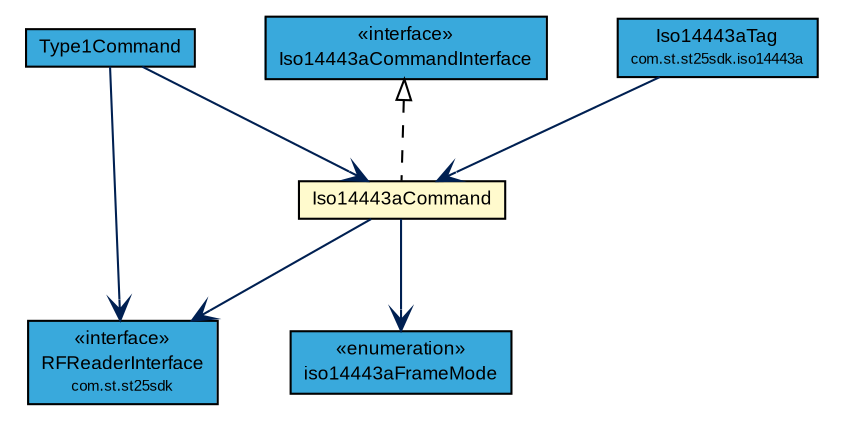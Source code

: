 #!/usr/local/bin/dot
#
# Class diagram 
# Generated by UMLGraph version R5_7_2-3-gee82a7 (http://www.umlgraph.org/)
#

digraph G {
	edge [fontname="arial",fontsize=10,labelfontname="arial",labelfontsize=10];
	node [fontname="arial",fontsize=10,shape=plaintext];
	nodesep=0.25;
	ranksep=0.5;
	// com.st.st25sdk.RFReaderInterface
	c11262 [label=<<table title="com.st.st25sdk.RFReaderInterface" border="0" cellborder="1" cellspacing="0" cellpadding="2" port="p" bgcolor="#39a9dc" href="../RFReaderInterface.html">
		<tr><td><table border="0" cellspacing="0" cellpadding="1">
<tr><td align="center" balign="center"> &#171;interface&#187; </td></tr>
<tr><td align="center" balign="center"> RFReaderInterface </td></tr>
<tr><td align="center" balign="center"><font point-size="7.0"> com.st.st25sdk </font></td></tr>
		</table></td></tr>
		</table>>, URL="../RFReaderInterface.html", fontname="arial", fontcolor="black", fontsize=9.0];
	// com.st.st25sdk.command.Type1Command
	c11296 [label=<<table title="com.st.st25sdk.command.Type1Command" border="0" cellborder="1" cellspacing="0" cellpadding="2" port="p" bgcolor="#39a9dc" href="./Type1Command.html">
		<tr><td><table border="0" cellspacing="0" cellpadding="1">
<tr><td align="center" balign="center"> Type1Command </td></tr>
		</table></td></tr>
		</table>>, URL="./Type1Command.html", fontname="arial", fontcolor="black", fontsize=9.0];
	// com.st.st25sdk.command.Iso14443aCommandInterface
	c11320 [label=<<table title="com.st.st25sdk.command.Iso14443aCommandInterface" border="0" cellborder="1" cellspacing="0" cellpadding="2" port="p" bgcolor="#39a9dc" href="./Iso14443aCommandInterface.html">
		<tr><td><table border="0" cellspacing="0" cellpadding="1">
<tr><td align="center" balign="center"> &#171;interface&#187; </td></tr>
<tr><td align="center" balign="center"> Iso14443aCommandInterface </td></tr>
		</table></td></tr>
		</table>>, URL="./Iso14443aCommandInterface.html", fontname="arial", fontcolor="black", fontsize=9.0];
	// com.st.st25sdk.command.Iso14443aCommand
	c11321 [label=<<table title="com.st.st25sdk.command.Iso14443aCommand" border="0" cellborder="1" cellspacing="0" cellpadding="2" port="p" bgcolor="lemonChiffon" href="./Iso14443aCommand.html">
		<tr><td><table border="0" cellspacing="0" cellpadding="1">
<tr><td align="center" balign="center"> Iso14443aCommand </td></tr>
		</table></td></tr>
		</table>>, URL="./Iso14443aCommand.html", fontname="arial", fontcolor="black", fontsize=9.0];
	// com.st.st25sdk.command.Iso14443aCommand.iso14443aFrameMode
	c11322 [label=<<table title="com.st.st25sdk.command.Iso14443aCommand.iso14443aFrameMode" border="0" cellborder="1" cellspacing="0" cellpadding="2" port="p" bgcolor="#39a9dc" href="./Iso14443aCommand.iso14443aFrameMode.html">
		<tr><td><table border="0" cellspacing="0" cellpadding="1">
<tr><td align="center" balign="center"> &#171;enumeration&#187; </td></tr>
<tr><td align="center" balign="center"> iso14443aFrameMode </td></tr>
		</table></td></tr>
		</table>>, URL="./Iso14443aCommand.iso14443aFrameMode.html", fontname="arial", fontcolor="black", fontsize=9.0];
	// com.st.st25sdk.iso14443a.Iso14443aTag
	c11324 [label=<<table title="com.st.st25sdk.iso14443a.Iso14443aTag" border="0" cellborder="1" cellspacing="0" cellpadding="2" port="p" bgcolor="#39a9dc" href="../iso14443a/Iso14443aTag.html">
		<tr><td><table border="0" cellspacing="0" cellpadding="1">
<tr><td align="center" balign="center"> Iso14443aTag </td></tr>
<tr><td align="center" balign="center"><font point-size="7.0"> com.st.st25sdk.iso14443a </font></td></tr>
		</table></td></tr>
		</table>>, URL="../iso14443a/Iso14443aTag.html", fontname="arial", fontcolor="black", fontsize=9.0];
	//com.st.st25sdk.command.Iso14443aCommand implements com.st.st25sdk.command.Iso14443aCommandInterface
	c11320:p -> c11321:p [dir=back,arrowtail=empty,style=dashed];
	// com.st.st25sdk.command.Type1Command NAVASSOC com.st.st25sdk.RFReaderInterface
	c11296:p -> c11262:p [taillabel="", label="", headlabel="", fontname="arial", fontcolor="#002052", fontsize=10.0, color="#002052", arrowhead=open];
	// com.st.st25sdk.command.Type1Command NAVASSOC com.st.st25sdk.command.Iso14443aCommand
	c11296:p -> c11321:p [taillabel="", label="", headlabel="", fontname="arial", fontcolor="#002052", fontsize=10.0, color="#002052", arrowhead=open];
	// com.st.st25sdk.command.Iso14443aCommand NAVASSOC com.st.st25sdk.RFReaderInterface
	c11321:p -> c11262:p [taillabel="", label="", headlabel="", fontname="arial", fontcolor="#002052", fontsize=10.0, color="#002052", arrowhead=open];
	// com.st.st25sdk.command.Iso14443aCommand NAVASSOC com.st.st25sdk.command.Iso14443aCommand.iso14443aFrameMode
	c11321:p -> c11322:p [taillabel="", label="", headlabel="", fontname="arial", fontcolor="#002052", fontsize=10.0, color="#002052", arrowhead=open];
	// com.st.st25sdk.iso14443a.Iso14443aTag NAVASSOC com.st.st25sdk.command.Iso14443aCommand
	c11324:p -> c11321:p [taillabel="", label="", headlabel="", fontname="arial", fontcolor="#002052", fontsize=10.0, color="#002052", arrowhead=open];
}

